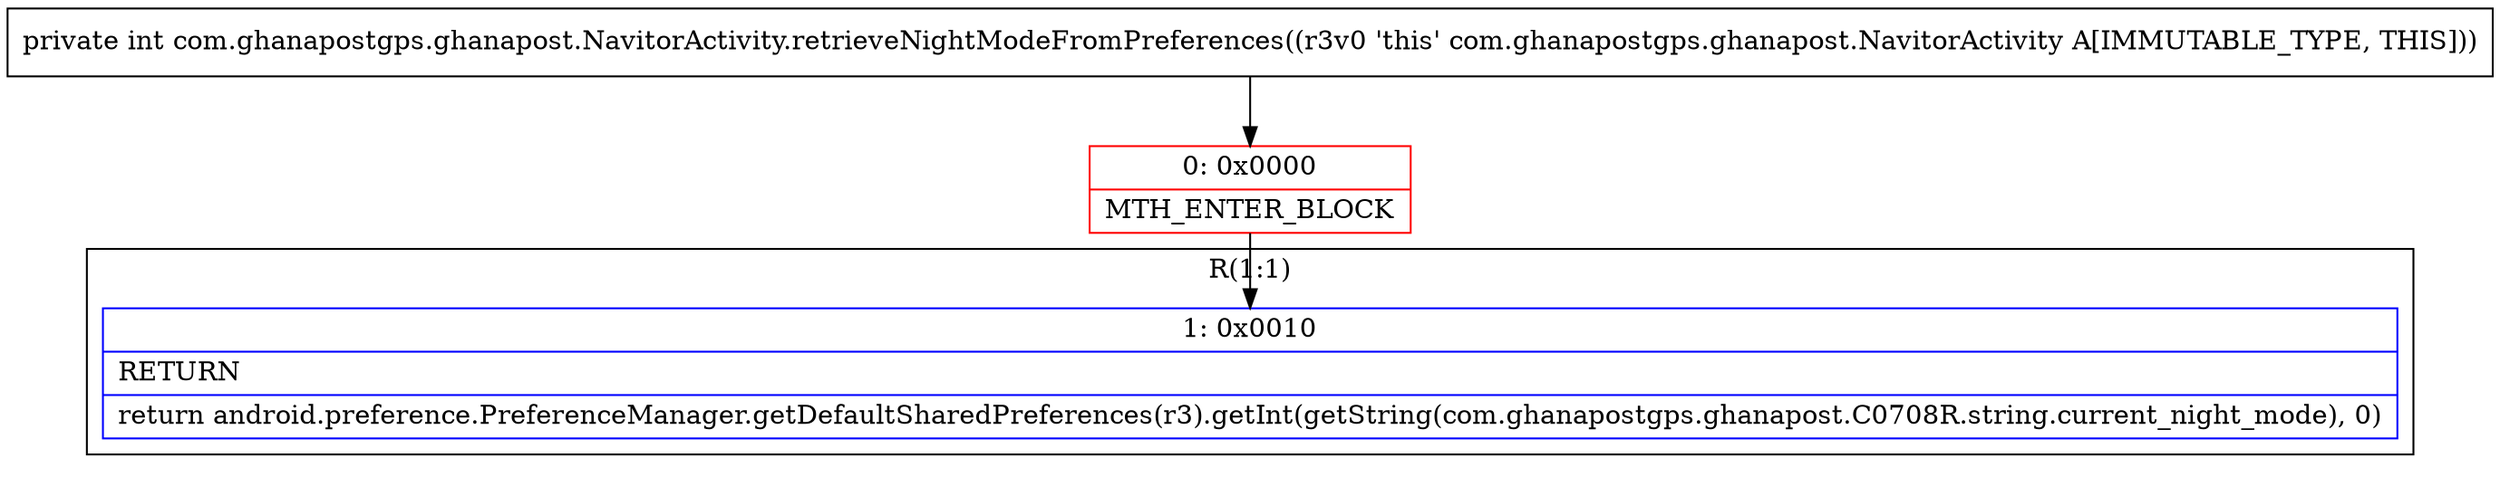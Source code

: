 digraph "CFG forcom.ghanapostgps.ghanapost.NavitorActivity.retrieveNightModeFromPreferences()I" {
subgraph cluster_Region_1898479947 {
label = "R(1:1)";
node [shape=record,color=blue];
Node_1 [shape=record,label="{1\:\ 0x0010|RETURN\l|return android.preference.PreferenceManager.getDefaultSharedPreferences(r3).getInt(getString(com.ghanapostgps.ghanapost.C0708R.string.current_night_mode), 0)\l}"];
}
Node_0 [shape=record,color=red,label="{0\:\ 0x0000|MTH_ENTER_BLOCK\l}"];
MethodNode[shape=record,label="{private int com.ghanapostgps.ghanapost.NavitorActivity.retrieveNightModeFromPreferences((r3v0 'this' com.ghanapostgps.ghanapost.NavitorActivity A[IMMUTABLE_TYPE, THIS])) }"];
MethodNode -> Node_0;
Node_0 -> Node_1;
}

